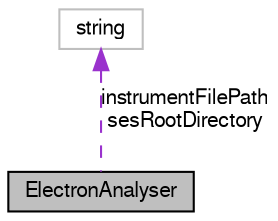 digraph G
{
  edge [fontname="FreeSans",fontsize="10",labelfontname="FreeSans",labelfontsize="10"];
  node [fontname="FreeSans",fontsize="10",shape=record];
  Node1 [label="ElectronAnalyser",height=0.2,width=0.4,color="black", fillcolor="grey75", style="filled" fontcolor="black"];
  Node2 -> Node1 [dir=back,color="darkorchid3",fontsize="10",style="dashed",label="instrumentFilePath\nsesRootDirectory",fontname="FreeSans"];
  Node2 [label="string",height=0.2,width=0.4,color="grey75", fillcolor="white", style="filled"];
}
